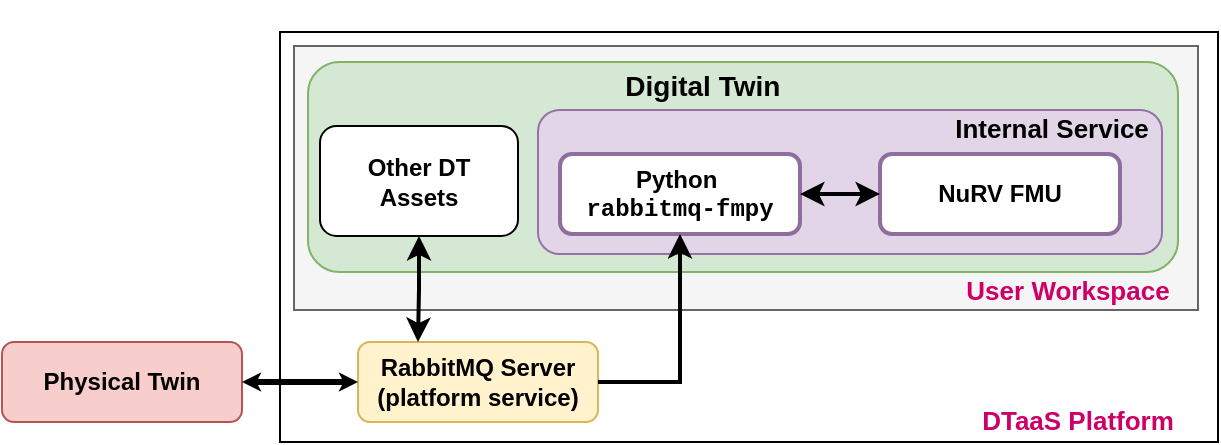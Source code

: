 <mxfile compressed="false" version="24.2.5" type="device" pages="3">
  <diagram name="python" id="4DBWfnzOITCb-CWp0yru">
    <mxGraphModel dx="2074" dy="1230" grid="1" gridSize="5" guides="1" tooltips="1" connect="1" arrows="1" fold="1" page="1" pageScale="1" pageWidth="850" pageHeight="1100" math="0" shadow="0">
      <root>
        <mxCell id="uaEBlh-P2Ib4cxnnhWA8-0" />
        <mxCell id="uaEBlh-P2Ib4cxnnhWA8-1" parent="uaEBlh-P2Ib4cxnnhWA8-0" />
        <mxCell id="uaEBlh-P2Ib4cxnnhWA8-2" value="" style="group" parent="uaEBlh-P2Ib4cxnnhWA8-1" vertex="1" connectable="0">
          <mxGeometry x="52" y="30" width="608" height="220" as="geometry" />
        </mxCell>
        <mxCell id="uaEBlh-P2Ib4cxnnhWA8-3" value="" style="rounded=0;whiteSpace=wrap;html=1;" parent="uaEBlh-P2Ib4cxnnhWA8-2" vertex="1">
          <mxGeometry x="139" y="15" width="469" height="205" as="geometry" />
        </mxCell>
        <mxCell id="uaEBlh-P2Ib4cxnnhWA8-4" value="" style="rounded=0;whiteSpace=wrap;html=1;fillColor=#f5f5f5;fontColor=#333333;strokeColor=#666666;" parent="uaEBlh-P2Ib4cxnnhWA8-2" vertex="1">
          <mxGeometry x="146" y="22" width="452" height="132" as="geometry" />
        </mxCell>
        <mxCell id="uaEBlh-P2Ib4cxnnhWA8-5" value="&lt;font style=&quot;font-size: 13px&quot; color=&quot;#cc0066&quot;&gt;&lt;b&gt;DTaaS Platform&lt;/b&gt;&lt;/font&gt;" style="text;html=1;align=center;verticalAlign=middle;whiteSpace=wrap;rounded=0;" parent="uaEBlh-P2Ib4cxnnhWA8-2" vertex="1">
          <mxGeometry x="478" y="200" width="120" height="17" as="geometry" />
        </mxCell>
        <mxCell id="uaEBlh-P2Ib4cxnnhWA8-6" value="&lt;b&gt;Physical Twin&lt;/b&gt;" style="rounded=1;whiteSpace=wrap;html=1;fillColor=#f8cecc;strokeColor=#b85450;" parent="uaEBlh-P2Ib4cxnnhWA8-2" vertex="1">
          <mxGeometry y="170" width="120" height="40" as="geometry" />
        </mxCell>
        <mxCell id="uaEBlh-P2Ib4cxnnhWA8-7" value="&lt;div style=&quot;text-align: left&quot;&gt;&lt;b&gt;&lt;font style=&quot;font-size: 14px&quot;&gt;&lt;br&gt;&lt;/font&gt;&lt;/b&gt;&lt;/div&gt;&lt;div style=&quot;text-align: left&quot;&gt;&lt;b&gt;&lt;font style=&quot;font-size: 14px&quot;&gt;&lt;br&gt;&lt;/font&gt;&lt;/b&gt;&lt;/div&gt;&lt;div style=&quot;text-align: left&quot;&gt;&lt;b&gt;&lt;font style=&quot;font-size: 14px&quot;&gt;Digital Twin&lt;/font&gt;&lt;/b&gt;&lt;span style=&quot;white-space: pre&quot;&gt; &lt;/span&gt;&lt;span style=&quot;white-space: pre&quot;&gt; &lt;/span&gt;&lt;span style=&quot;white-space: pre&quot;&gt; &lt;/span&gt;&lt;span style=&quot;white-space: pre&quot;&gt; &lt;/span&gt;&lt;span style=&quot;white-space: pre&quot;&gt; &lt;/span&gt;&lt;span style=&quot;white-space: pre&quot;&gt; &lt;span style=&quot;white-space: pre&quot;&gt; &lt;/span&gt;&lt;span style=&quot;white-space: pre&quot;&gt; &lt;/span&gt;&lt;span style=&quot;white-space: pre&quot;&gt; &lt;/span&gt;&lt;span style=&quot;white-space: pre&quot;&gt; &lt;/span&gt;&lt;span style=&quot;white-space: pre&quot;&gt; &lt;/span&gt;&lt;/span&gt;&lt;span style=&quot;white-space: pre&quot;&gt; &lt;/span&gt;&lt;/div&gt;&lt;div style=&quot;text-align: left&quot;&gt;&lt;br&gt;&lt;/div&gt;&lt;div style=&quot;text-align: left&quot;&gt;&lt;br&gt;&lt;/div&gt;&lt;div style=&quot;text-align: left&quot;&gt;&lt;br&gt;&lt;/div&gt;&lt;div style=&quot;text-align: left&quot;&gt;&lt;br&gt;&lt;/div&gt;&lt;div style=&quot;text-align: left&quot;&gt;&lt;br&gt;&lt;/div&gt;&lt;div style=&quot;text-align: left&quot;&gt;&lt;br&gt;&lt;/div&gt;&lt;div style=&quot;text-align: left&quot;&gt;&lt;br&gt;&lt;/div&gt;&lt;div style=&quot;text-align: left&quot;&gt;&lt;br&gt;&lt;/div&gt;&lt;div style=&quot;text-align: left&quot;&gt;&lt;span&gt;&lt;span style=&quot;white-space: pre&quot;&gt;&lt;/span&gt;&lt;/span&gt;&lt;/div&gt;" style="rounded=1;whiteSpace=wrap;html=1;fillColor=#d5e8d4;strokeColor=#82b366;" parent="uaEBlh-P2Ib4cxnnhWA8-2" vertex="1">
          <mxGeometry x="153" y="30" width="435" height="105" as="geometry" />
        </mxCell>
        <mxCell id="uaEBlh-P2Ib4cxnnhWA8-8" value="" style="rounded=1;whiteSpace=wrap;html=1;fillColor=#e1d5e7;strokeColor=#9673a6;" parent="uaEBlh-P2Ib4cxnnhWA8-2" vertex="1">
          <mxGeometry x="268" y="54" width="312" height="72" as="geometry" />
        </mxCell>
        <mxCell id="uaEBlh-P2Ib4cxnnhWA8-9" value="&lt;b&gt;RabbitMQ Server&lt;br&gt;(platform service)&lt;/b&gt;" style="rounded=1;whiteSpace=wrap;html=1;fillColor=#fff2cc;strokeColor=#d6b656;" parent="uaEBlh-P2Ib4cxnnhWA8-2" vertex="1">
          <mxGeometry x="178" y="170" width="120" height="40" as="geometry" />
        </mxCell>
        <mxCell id="uaEBlh-P2Ib4cxnnhWA8-10" value="&lt;span style=&quot;font-size: 13px&quot;&gt;&lt;b&gt;Internal Service&lt;/b&gt;&lt;/span&gt;" style="text;html=1;align=center;verticalAlign=middle;whiteSpace=wrap;rounded=0;" parent="uaEBlh-P2Ib4cxnnhWA8-2" vertex="1">
          <mxGeometry x="475" y="53" width="100" height="20" as="geometry" />
        </mxCell>
        <mxCell id="uaEBlh-P2Ib4cxnnhWA8-11" value="&lt;b&gt;Python&amp;nbsp;&lt;/b&gt;&lt;div&gt;&lt;span style=&quot;background-color: initial;&quot;&gt;&lt;font face=&quot;Courier New&quot;&gt;&lt;b&gt;rabbitmq-fmpy&lt;/b&gt;&lt;/font&gt;&lt;/span&gt;&lt;/div&gt;" style="rounded=1;whiteSpace=wrap;html=1;fillColor=default;strokeColor=#8F6D9E;strokeWidth=2;" parent="uaEBlh-P2Ib4cxnnhWA8-2" vertex="1">
          <mxGeometry x="279" y="76" width="120" height="40" as="geometry" />
        </mxCell>
        <mxCell id="uaEBlh-P2Ib4cxnnhWA8-12" value="&lt;b&gt;NuRV FMU&lt;/b&gt;" style="rounded=1;whiteSpace=wrap;html=1;fillColor=default;strokeColor=#8F6D9E;strokeWidth=2;" parent="uaEBlh-P2Ib4cxnnhWA8-2" vertex="1">
          <mxGeometry x="439" y="76" width="120" height="40" as="geometry" />
        </mxCell>
        <mxCell id="uaEBlh-P2Ib4cxnnhWA8-13" style="edgeStyle=orthogonalEdgeStyle;rounded=0;orthogonalLoop=1;jettySize=auto;html=1;exitX=1;exitY=0.5;exitDx=0;exitDy=0;fontColor=#000000;startArrow=none;startFill=0;strokeWidth=2;" parent="uaEBlh-P2Ib4cxnnhWA8-2" source="uaEBlh-P2Ib4cxnnhWA8-9" target="uaEBlh-P2Ib4cxnnhWA8-11" edge="1">
          <mxGeometry relative="1" as="geometry" />
        </mxCell>
        <mxCell id="uaEBlh-P2Ib4cxnnhWA8-14" value="" style="endArrow=classic;startArrow=classic;html=1;rounded=0;entryX=1;entryY=0.5;entryDx=0;entryDy=0;exitX=0;exitY=0.5;exitDx=0;exitDy=0;strokeWidth=3;startSize=0;jumpSize=0;endSize=0;" parent="uaEBlh-P2Ib4cxnnhWA8-2" source="uaEBlh-P2Ib4cxnnhWA8-9" target="uaEBlh-P2Ib4cxnnhWA8-6" edge="1">
          <mxGeometry width="50" height="50" relative="1" as="geometry">
            <mxPoint x="258" y="190" as="sourcePoint" />
            <mxPoint x="258" y="166" as="targetPoint" />
          </mxGeometry>
        </mxCell>
        <mxCell id="uaEBlh-P2Ib4cxnnhWA8-15" value="" style="endArrow=classic;startArrow=classic;html=1;rounded=0;entryX=1;entryY=0.5;entryDx=0;entryDy=0;exitX=0;exitY=0.5;exitDx=0;exitDy=0;strokeWidth=2;startSize=6;jumpSize=0;endSize=6;" parent="uaEBlh-P2Ib4cxnnhWA8-2" source="uaEBlh-P2Ib4cxnnhWA8-12" target="uaEBlh-P2Ib4cxnnhWA8-11" edge="1">
          <mxGeometry width="50" height="50" relative="1" as="geometry">
            <mxPoint x="369" y="152" as="sourcePoint" />
            <mxPoint x="369" y="128" as="targetPoint" />
          </mxGeometry>
        </mxCell>
        <mxCell id="uaEBlh-P2Ib4cxnnhWA8-16" value="&lt;font style=&quot;font-size: 13px&quot; color=&quot;#cc0066&quot;&gt;&lt;b&gt;User Workspace&lt;/b&gt;&lt;/font&gt;" style="text;html=1;align=center;verticalAlign=middle;whiteSpace=wrap;rounded=0;" parent="uaEBlh-P2Ib4cxnnhWA8-2" vertex="1">
          <mxGeometry x="477.5" y="135" width="110" height="17" as="geometry" />
        </mxCell>
        <mxCell id="uaEBlh-P2Ib4cxnnhWA8-17" style="edgeStyle=orthogonalEdgeStyle;rounded=0;orthogonalLoop=1;jettySize=auto;html=1;exitX=0.5;exitY=1;exitDx=0;exitDy=0;entryX=0.25;entryY=0;entryDx=0;entryDy=0;fontColor=#000000;startArrow=classic;startFill=1;strokeWidth=2;" parent="uaEBlh-P2Ib4cxnnhWA8-2" source="uaEBlh-P2Ib4cxnnhWA8-18" target="uaEBlh-P2Ib4cxnnhWA8-9" edge="1">
          <mxGeometry relative="1" as="geometry" />
        </mxCell>
        <mxCell id="uaEBlh-P2Ib4cxnnhWA8-18" value="&lt;font color=&quot;#000000&quot;&gt;&lt;b&gt;Other DT &lt;br&gt;Assets&lt;/b&gt;&lt;/font&gt;" style="rounded=1;whiteSpace=wrap;html=1;fontColor=#CC0066;" parent="uaEBlh-P2Ib4cxnnhWA8-2" vertex="1">
          <mxGeometry x="159" y="62" width="99" height="55" as="geometry" />
        </mxCell>
      </root>
    </mxGraphModel>
  </diagram>
  <diagram id="i0YzwIFfsvTHooPgxJrA" name="orbit">
    <mxGraphModel dx="2074" dy="1230" grid="1" gridSize="10" guides="1" tooltips="1" connect="1" arrows="1" fold="1" page="1" pageScale="1" pageWidth="850" pageHeight="1100" math="0" shadow="0">
      <root>
        <mxCell id="0" />
        <mxCell id="1" parent="0" />
        <mxCell id="WsruQui5X52-ly-3usUq-1" value="" style="group" vertex="1" connectable="0" parent="1">
          <mxGeometry x="70" y="30" width="608" height="220" as="geometry" />
        </mxCell>
        <mxCell id="WsruQui5X52-ly-3usUq-2" value="" style="rounded=0;whiteSpace=wrap;html=1;" vertex="1" parent="WsruQui5X52-ly-3usUq-1">
          <mxGeometry x="139" y="15" width="469" height="205" as="geometry" />
        </mxCell>
        <mxCell id="WsruQui5X52-ly-3usUq-3" value="" style="rounded=0;whiteSpace=wrap;html=1;fillColor=#f5f5f5;fontColor=#333333;strokeColor=#666666;" vertex="1" parent="WsruQui5X52-ly-3usUq-1">
          <mxGeometry x="146" y="22" width="452" height="132" as="geometry" />
        </mxCell>
        <mxCell id="WsruQui5X52-ly-3usUq-4" value="&lt;font style=&quot;font-size: 13px&quot; color=&quot;#cc0066&quot;&gt;&lt;b&gt;DTaaS Platform&lt;/b&gt;&lt;/font&gt;" style="text;html=1;align=center;verticalAlign=middle;whiteSpace=wrap;rounded=0;" vertex="1" parent="WsruQui5X52-ly-3usUq-1">
          <mxGeometry x="478" y="200" width="120" height="17" as="geometry" />
        </mxCell>
        <mxCell id="WsruQui5X52-ly-3usUq-5" value="&lt;b&gt;Physical Twin&lt;/b&gt;" style="rounded=1;whiteSpace=wrap;html=1;fillColor=#f8cecc;strokeColor=#b85450;" vertex="1" parent="WsruQui5X52-ly-3usUq-1">
          <mxGeometry y="170" width="120" height="40" as="geometry" />
        </mxCell>
        <mxCell id="WsruQui5X52-ly-3usUq-6" value="&lt;div style=&quot;text-align: left&quot;&gt;&lt;b&gt;&lt;font style=&quot;font-size: 14px&quot;&gt;&lt;br&gt;&lt;/font&gt;&lt;/b&gt;&lt;/div&gt;&lt;div style=&quot;text-align: left&quot;&gt;&lt;b&gt;&lt;font style=&quot;font-size: 14px&quot;&gt;&lt;br&gt;&lt;/font&gt;&lt;/b&gt;&lt;/div&gt;&lt;div style=&quot;text-align: left&quot;&gt;&lt;b&gt;&lt;font style=&quot;font-size: 14px&quot;&gt;Digital Twin&lt;/font&gt;&lt;/b&gt;&lt;span style=&quot;white-space: pre&quot;&gt; &lt;/span&gt;&lt;span style=&quot;white-space: pre&quot;&gt; &lt;/span&gt;&lt;span style=&quot;white-space: pre&quot;&gt; &lt;/span&gt;&lt;span style=&quot;white-space: pre&quot;&gt; &lt;/span&gt;&lt;span style=&quot;white-space: pre&quot;&gt; &lt;/span&gt;&lt;span style=&quot;white-space: pre&quot;&gt; &lt;span style=&quot;white-space: pre&quot;&gt; &lt;/span&gt;&lt;span style=&quot;white-space: pre&quot;&gt; &lt;/span&gt;&lt;span style=&quot;white-space: pre&quot;&gt; &lt;/span&gt;&lt;span style=&quot;white-space: pre&quot;&gt; &lt;/span&gt;&lt;span style=&quot;white-space: pre&quot;&gt; &lt;/span&gt;&lt;/span&gt;&lt;span style=&quot;white-space: pre&quot;&gt; &lt;/span&gt;&lt;/div&gt;&lt;div style=&quot;text-align: left&quot;&gt;&lt;br&gt;&lt;/div&gt;&lt;div style=&quot;text-align: left&quot;&gt;&lt;br&gt;&lt;/div&gt;&lt;div style=&quot;text-align: left&quot;&gt;&lt;br&gt;&lt;/div&gt;&lt;div style=&quot;text-align: left&quot;&gt;&lt;br&gt;&lt;/div&gt;&lt;div style=&quot;text-align: left&quot;&gt;&lt;br&gt;&lt;/div&gt;&lt;div style=&quot;text-align: left&quot;&gt;&lt;br&gt;&lt;/div&gt;&lt;div style=&quot;text-align: left&quot;&gt;&lt;br&gt;&lt;/div&gt;&lt;div style=&quot;text-align: left&quot;&gt;&lt;br&gt;&lt;/div&gt;&lt;div style=&quot;text-align: left&quot;&gt;&lt;span&gt;&lt;span style=&quot;white-space: pre&quot;&gt;&lt;/span&gt;&lt;/span&gt;&lt;/div&gt;" style="rounded=1;whiteSpace=wrap;html=1;fillColor=#d5e8d4;strokeColor=#82b366;" vertex="1" parent="WsruQui5X52-ly-3usUq-1">
          <mxGeometry x="153" y="30" width="435" height="105" as="geometry" />
        </mxCell>
        <mxCell id="WsruQui5X52-ly-3usUq-7" value="" style="rounded=1;whiteSpace=wrap;html=1;fillColor=#e1d5e7;strokeColor=#9673a6;" vertex="1" parent="WsruQui5X52-ly-3usUq-1">
          <mxGeometry x="268" y="55" width="312" height="70" as="geometry" />
        </mxCell>
        <mxCell id="WsruQui5X52-ly-3usUq-8" value="&lt;b&gt;RabbitMQ Server&lt;br&gt;(platform service)&lt;/b&gt;" style="rounded=1;whiteSpace=wrap;html=1;fillColor=#fff2cc;strokeColor=#d6b656;" vertex="1" parent="WsruQui5X52-ly-3usUq-1">
          <mxGeometry x="178" y="170" width="120" height="40" as="geometry" />
        </mxCell>
        <mxCell id="WsruQui5X52-ly-3usUq-9" value="&lt;span style=&quot;font-size: 13px&quot;&gt;&lt;b&gt;External Service&lt;/b&gt;&lt;/span&gt;" style="text;html=1;align=center;verticalAlign=middle;whiteSpace=wrap;rounded=0;" vertex="1" parent="WsruQui5X52-ly-3usUq-1">
          <mxGeometry x="465" y="53" width="110" height="20" as="geometry" />
        </mxCell>
        <mxCell id="WsruQui5X52-ly-3usUq-10" value="&lt;b&gt;NuRV-Client&lt;/b&gt;&lt;div&gt;&lt;b&gt;RabbitMQ-Client&lt;/b&gt;&lt;/div&gt;" style="rounded=1;whiteSpace=wrap;html=1;fillColor=default;strokeColor=#8F6D9E;strokeWidth=2;" vertex="1" parent="WsruQui5X52-ly-3usUq-1">
          <mxGeometry x="279" y="75" width="120" height="40" as="geometry" />
        </mxCell>
        <mxCell id="WsruQui5X52-ly-3usUq-11" value="&lt;b&gt;NuRV&lt;/b&gt;" style="rounded=1;whiteSpace=wrap;html=1;fillColor=default;strokeColor=#8F6D9E;strokeWidth=2;" vertex="1" parent="WsruQui5X52-ly-3usUq-1">
          <mxGeometry x="451" y="75" width="120" height="40" as="geometry" />
        </mxCell>
        <mxCell id="WsruQui5X52-ly-3usUq-12" style="edgeStyle=orthogonalEdgeStyle;rounded=0;orthogonalLoop=1;jettySize=auto;html=1;exitX=1;exitY=0.5;exitDx=0;exitDy=0;fontColor=#000000;startArrow=classic;startFill=1;strokeWidth=2;" edge="1" parent="WsruQui5X52-ly-3usUq-1" source="WsruQui5X52-ly-3usUq-8" target="WsruQui5X52-ly-3usUq-10">
          <mxGeometry relative="1" as="geometry" />
        </mxCell>
        <mxCell id="WsruQui5X52-ly-3usUq-13" value="" style="endArrow=classic;startArrow=classic;html=1;rounded=0;entryX=1;entryY=0.5;entryDx=0;entryDy=0;exitX=0;exitY=0.5;exitDx=0;exitDy=0;strokeWidth=3;startSize=0;jumpSize=0;endSize=0;" edge="1" parent="WsruQui5X52-ly-3usUq-1" source="WsruQui5X52-ly-3usUq-8" target="WsruQui5X52-ly-3usUq-5">
          <mxGeometry width="50" height="50" relative="1" as="geometry">
            <mxPoint x="258" y="190" as="sourcePoint" />
            <mxPoint x="258" y="166" as="targetPoint" />
          </mxGeometry>
        </mxCell>
        <mxCell id="WsruQui5X52-ly-3usUq-14" value="" style="endArrow=classic;startArrow=classic;html=1;rounded=0;entryX=1;entryY=0.5;entryDx=0;entryDy=0;exitX=0;exitY=0.5;exitDx=0;exitDy=0;strokeWidth=2;startSize=6;jumpSize=0;endSize=6;" edge="1" parent="WsruQui5X52-ly-3usUq-1" source="WsruQui5X52-ly-3usUq-11" target="WsruQui5X52-ly-3usUq-10">
          <mxGeometry width="50" height="50" relative="1" as="geometry">
            <mxPoint x="369" y="152" as="sourcePoint" />
            <mxPoint x="369" y="128" as="targetPoint" />
          </mxGeometry>
        </mxCell>
        <mxCell id="WsruQui5X52-ly-3usUq-15" value="&lt;font style=&quot;font-size: 13px&quot; color=&quot;#cc0066&quot;&gt;&lt;b&gt;User Workspace&lt;/b&gt;&lt;/font&gt;" style="text;html=1;align=center;verticalAlign=middle;whiteSpace=wrap;rounded=0;" vertex="1" parent="WsruQui5X52-ly-3usUq-1">
          <mxGeometry x="478" y="136" width="110" height="17" as="geometry" />
        </mxCell>
        <mxCell id="WsruQui5X52-ly-3usUq-16" style="edgeStyle=orthogonalEdgeStyle;rounded=0;orthogonalLoop=1;jettySize=auto;html=1;exitX=0.5;exitY=1;exitDx=0;exitDy=0;entryX=0.25;entryY=0;entryDx=0;entryDy=0;fontColor=#000000;startArrow=classic;startFill=1;strokeWidth=2;" edge="1" parent="WsruQui5X52-ly-3usUq-1" source="WsruQui5X52-ly-3usUq-17" target="WsruQui5X52-ly-3usUq-8">
          <mxGeometry relative="1" as="geometry" />
        </mxCell>
        <mxCell id="WsruQui5X52-ly-3usUq-17" value="&lt;font color=&quot;#000000&quot;&gt;&lt;b&gt;Other DT &lt;br&gt;Assets&lt;/b&gt;&lt;/font&gt;" style="rounded=1;whiteSpace=wrap;html=1;fontColor=#CC0066;" vertex="1" parent="WsruQui5X52-ly-3usUq-1">
          <mxGeometry x="159" y="62" width="99" height="55" as="geometry" />
        </mxCell>
        <mxCell id="WsruQui5X52-ly-3usUq-18" value="CORBA" style="text;html=1;align=center;verticalAlign=middle;whiteSpace=wrap;rounded=0;" vertex="1" parent="WsruQui5X52-ly-3usUq-1">
          <mxGeometry x="395" y="73" width="60" height="17" as="geometry" />
        </mxCell>
      </root>
    </mxGraphModel>
  </diagram>
  <diagram id="4tYulULJS1DjMoy-SFMr" name="tessla">
    <mxGraphModel dx="1224" dy="1230" grid="1" gridSize="10" guides="1" tooltips="1" connect="1" arrows="1" fold="1" page="1" pageScale="1" pageWidth="850" pageHeight="1100" math="0" shadow="0">
      <root>
        <mxCell id="0" />
        <mxCell id="1" parent="0" />
        <mxCell id="TDU_bbaARDz5gBKzvlfn-1" value="" style="rounded=0;whiteSpace=wrap;html=1;" vertex="1" parent="1">
          <mxGeometry x="1019" y="30" width="469" height="205" as="geometry" />
        </mxCell>
        <mxCell id="TDU_bbaARDz5gBKzvlfn-2" value="" style="rounded=0;whiteSpace=wrap;html=1;fillColor=#f5f5f5;fontColor=#333333;strokeColor=#666666;" vertex="1" parent="1">
          <mxGeometry x="1026" y="37" width="452" height="133" as="geometry" />
        </mxCell>
        <mxCell id="TDU_bbaARDz5gBKzvlfn-3" value="&lt;font style=&quot;font-size: 13px&quot; color=&quot;#cc0066&quot;&gt;&lt;b&gt;DTaaS Platform&lt;/b&gt;&lt;/font&gt;" style="text;html=1;align=center;verticalAlign=middle;whiteSpace=wrap;rounded=0;" vertex="1" parent="1">
          <mxGeometry x="1358" y="216" width="120" height="17" as="geometry" />
        </mxCell>
        <mxCell id="TDU_bbaARDz5gBKzvlfn-4" value="&lt;b&gt;Physical Twin&lt;/b&gt;" style="rounded=1;whiteSpace=wrap;html=1;fillColor=#f8cecc;strokeColor=#b85450;" vertex="1" parent="1">
          <mxGeometry x="880" y="185" width="120" height="40" as="geometry" />
        </mxCell>
        <mxCell id="TDU_bbaARDz5gBKzvlfn-5" value="&lt;div style=&quot;text-align: left&quot;&gt;&lt;b&gt;&lt;font style=&quot;font-size: 14px&quot;&gt;Digital Twin&lt;/font&gt;&lt;/b&gt;&lt;br&gt;&lt;/div&gt;&lt;div style=&quot;text-align: left&quot;&gt;&lt;span&gt;&lt;span style=&quot;white-space: pre&quot;&gt;&lt;/span&gt;&lt;/span&gt;&lt;/div&gt;" style="rounded=1;whiteSpace=wrap;html=1;fillColor=#d5e8d4;strokeColor=#82b366;" vertex="1" parent="1">
          <mxGeometry x="1040" y="82" width="97" height="40" as="geometry" />
        </mxCell>
        <mxCell id="TDU_bbaARDz5gBKzvlfn-6" value="" style="rounded=1;whiteSpace=wrap;html=1;fillColor=#e1d5e7;strokeColor=#9673a6;" vertex="1" parent="1">
          <mxGeometry x="1148" y="52" width="318" height="90" as="geometry" />
        </mxCell>
        <mxCell id="TDU_bbaARDz5gBKzvlfn-7" value="&lt;b&gt;RabbitMQ Server&lt;br&gt;(platform service)&lt;/b&gt;" style="rounded=1;whiteSpace=wrap;html=1;fillColor=#fff2cc;strokeColor=#d6b656;" vertex="1" parent="1">
          <mxGeometry x="1058" y="185" width="120" height="40" as="geometry" />
        </mxCell>
        <mxCell id="TDU_bbaARDz5gBKzvlfn-8" value="&lt;span style=&quot;font-size: 13px&quot;&gt;&lt;b&gt;External Service&lt;/b&gt;&lt;/span&gt;" style="text;html=1;align=center;verticalAlign=middle;whiteSpace=wrap;rounded=0;" vertex="1" parent="1">
          <mxGeometry x="1353" y="52" width="105" height="20" as="geometry" />
        </mxCell>
        <mxCell id="TDU_bbaARDz5gBKzvlfn-9" value="&lt;b&gt;Telegraf&lt;/b&gt;" style="rounded=1;whiteSpace=wrap;html=1;fillColor=default;strokeColor=#8F6D9E;strokeWidth=2;" vertex="1" parent="1">
          <mxGeometry x="1159" y="82" width="71" height="40" as="geometry" />
        </mxCell>
        <mxCell id="TDU_bbaARDz5gBKzvlfn-10" value="&lt;b&gt;TeSSLa&lt;/b&gt;" style="rounded=1;whiteSpace=wrap;html=1;fillColor=default;strokeColor=#8F6D9E;strokeWidth=2;" vertex="1" parent="1">
          <mxGeometry x="1386" y="82" width="71" height="40" as="geometry" />
        </mxCell>
        <mxCell id="TDU_bbaARDz5gBKzvlfn-11" style="edgeStyle=orthogonalEdgeStyle;rounded=0;orthogonalLoop=1;jettySize=auto;html=1;exitX=1;exitY=0.5;exitDx=0;exitDy=0;fontColor=#000000;startArrow=classic;startFill=1;strokeWidth=2;" edge="1" parent="1" source="TDU_bbaARDz5gBKzvlfn-7" target="TDU_bbaARDz5gBKzvlfn-9">
          <mxGeometry relative="1" as="geometry">
            <Array as="points">
              <mxPoint x="1195" y="205" />
            </Array>
          </mxGeometry>
        </mxCell>
        <mxCell id="TDU_bbaARDz5gBKzvlfn-12" value="" style="endArrow=classic;startArrow=classic;html=1;rounded=0;entryX=1;entryY=0.5;entryDx=0;entryDy=0;exitX=0;exitY=0.5;exitDx=0;exitDy=0;strokeWidth=3;startSize=0;jumpSize=0;endSize=0;" edge="1" parent="1" source="TDU_bbaARDz5gBKzvlfn-7" target="TDU_bbaARDz5gBKzvlfn-4">
          <mxGeometry width="50" height="50" relative="1" as="geometry">
            <mxPoint x="1138" y="205" as="sourcePoint" />
            <mxPoint x="1138" y="181" as="targetPoint" />
          </mxGeometry>
        </mxCell>
        <mxCell id="TDU_bbaARDz5gBKzvlfn-13" value="&lt;font style=&quot;font-size: 13px&quot; color=&quot;#cc0066&quot;&gt;&lt;b&gt;User Workspace&lt;/b&gt;&lt;/font&gt;" style="text;html=1;align=center;verticalAlign=middle;whiteSpace=wrap;rounded=0;" vertex="1" parent="1">
          <mxGeometry x="1358" y="151" width="110" height="17" as="geometry" />
        </mxCell>
        <mxCell id="TDU_bbaARDz5gBKzvlfn-14" style="edgeStyle=orthogonalEdgeStyle;rounded=0;orthogonalLoop=1;jettySize=auto;html=1;fontColor=#000000;startArrow=classic;startFill=1;strokeWidth=2;exitX=0.5;exitY=1;exitDx=0;exitDy=0;entryX=0.25;entryY=0;entryDx=0;entryDy=0;" edge="1" parent="1" source="TDU_bbaARDz5gBKzvlfn-5" target="TDU_bbaARDz5gBKzvlfn-7">
          <mxGeometry relative="1" as="geometry">
            <mxPoint x="1095" y="140" as="sourcePoint" />
            <mxPoint x="1088" y="180" as="targetPoint" />
          </mxGeometry>
        </mxCell>
        <mxCell id="TDU_bbaARDz5gBKzvlfn-15" style="edgeStyle=orthogonalEdgeStyle;rounded=0;orthogonalLoop=1;jettySize=auto;html=1;exitX=1;exitY=0.5;exitDx=0;exitDy=0;entryX=0;entryY=0.5;entryDx=0;entryDy=0;fontSize=14;fontColor=#000000;startArrow=classic;startFill=1;strokeWidth=2;" edge="1" parent="1" source="TDU_bbaARDz5gBKzvlfn-17" target="TDU_bbaARDz5gBKzvlfn-10">
          <mxGeometry relative="1" as="geometry" />
        </mxCell>
        <mxCell id="TDU_bbaARDz5gBKzvlfn-16" style="edgeStyle=orthogonalEdgeStyle;rounded=0;orthogonalLoop=1;jettySize=auto;html=1;exitX=0;exitY=0.5;exitDx=0;exitDy=0;entryX=1;entryY=0.5;entryDx=0;entryDy=0;fontSize=14;fontColor=#000000;startArrow=classic;startFill=1;strokeWidth=2;" edge="1" parent="1" source="TDU_bbaARDz5gBKzvlfn-17" target="TDU_bbaARDz5gBKzvlfn-9">
          <mxGeometry relative="1" as="geometry" />
        </mxCell>
        <mxCell id="TDU_bbaARDz5gBKzvlfn-17" value="&lt;b&gt;Connector&lt;/b&gt;" style="rounded=1;whiteSpace=wrap;html=1;fillColor=default;strokeColor=#8F6D9E;strokeWidth=2;" vertex="1" parent="1">
          <mxGeometry x="1272.5" y="82" width="70" height="40" as="geometry" />
        </mxCell>
      </root>
    </mxGraphModel>
  </diagram>
</mxfile>
